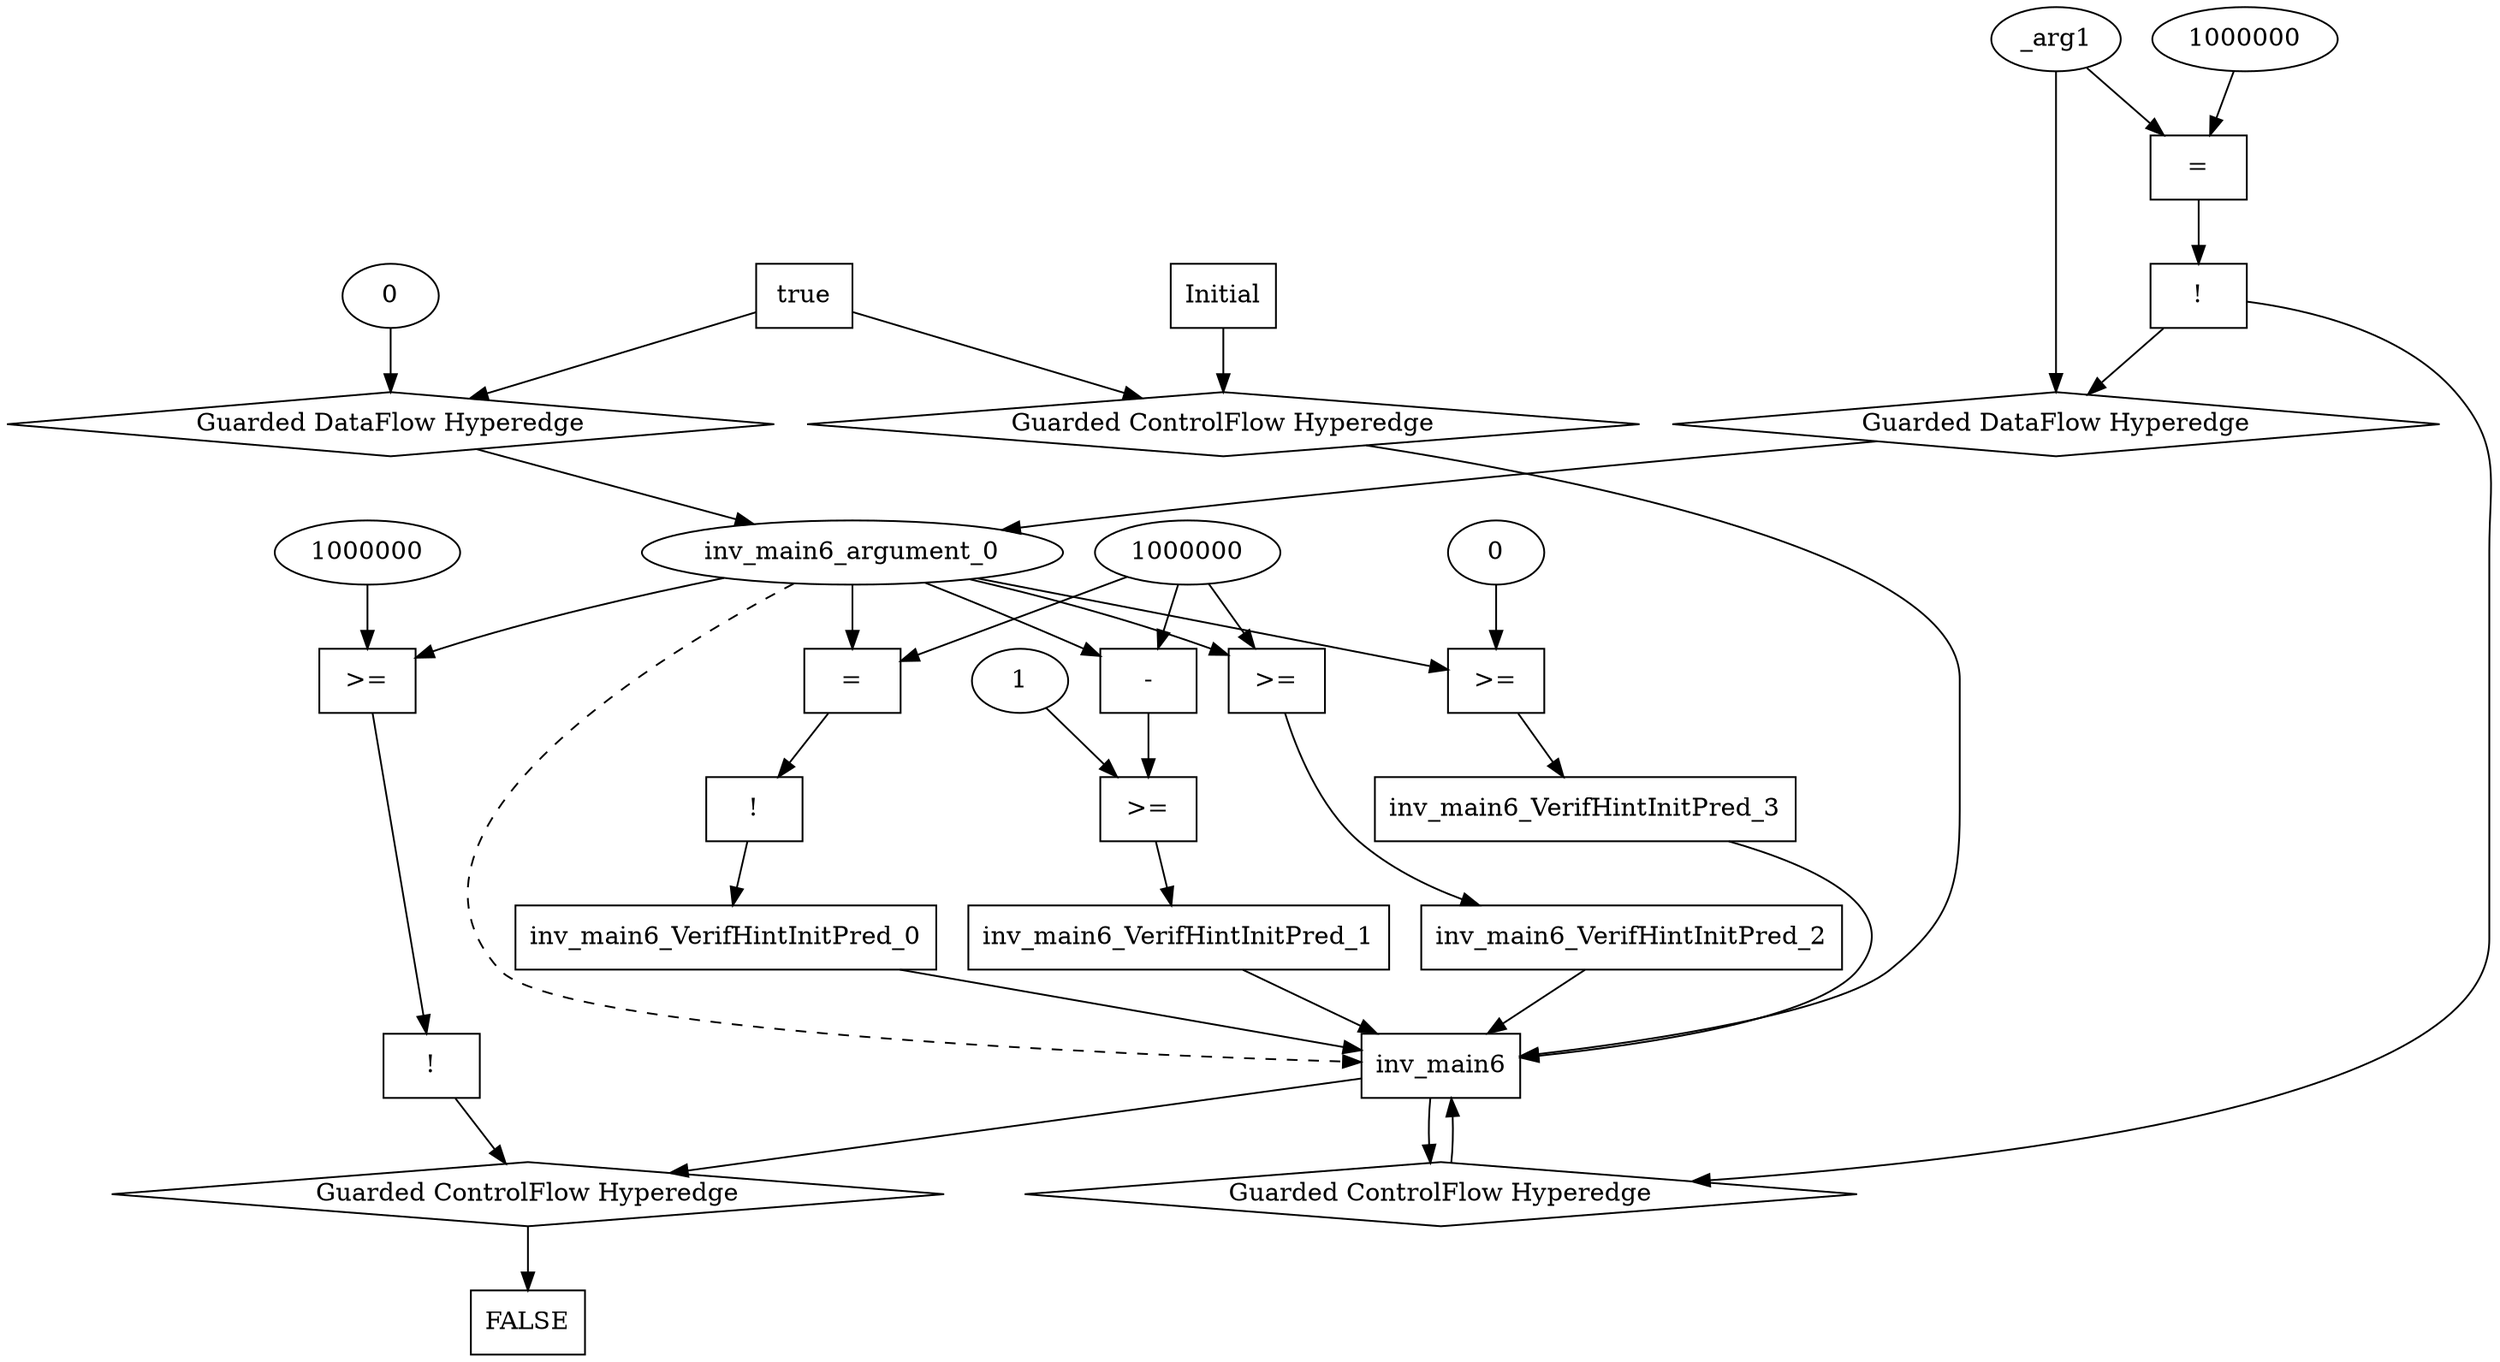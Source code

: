 digraph dag {
inv_main6 [label="inv_main6" shape="rect"];
FALSE [label="FALSE" shape="rect"];
Initial [label="Initial" shape="rect"];
ControlFowHyperEdge_0 [label="Guarded ControlFlow Hyperedge" shape="diamond"];
Initial -> ControlFowHyperEdge_0[label=""]
ControlFowHyperEdge_0 -> inv_main6[label=""]
ControlFowHyperEdge_1 [label="Guarded ControlFlow Hyperedge" shape="diamond"];
inv_main6 -> ControlFowHyperEdge_1[label=""]
ControlFowHyperEdge_1 -> inv_main6[label=""]
ControlFowHyperEdge_2 [label="Guarded ControlFlow Hyperedge" shape="diamond"];
inv_main6 -> ControlFowHyperEdge_2[label=""]
ControlFowHyperEdge_2 -> FALSE[label=""]
inv_main6_argument_0 [label="inv_main6_argument_0" shape="oval"];
inv_main6_argument_0 -> inv_main6[label="" style="dashed"]

true_0 [label="true" shape="rect"];
true_0->ControlFowHyperEdge_0 [label=""];
xxxinv_main6___Initial_0xxxdataFlow_0_node_0 [label="0"];

xxxinv_main6___Initial_0xxxdataFlow_0_node_0->DataFowHyperEdge_0_inv_main6_argument_0 [label=""];
xxxinv_main6___inv_main6_1xxxguard_0_node_0 [label="!" shape="rect"];
xxxinv_main6___inv_main6_1xxxguard_0_node_1 [label="=" shape="rect"];
xxxinv_main6___inv_main6_1xxxguard_0_node_3 [label="1000000"];
xxxinv_main6___inv_main6_1xxxguard_0_node_1->xxxinv_main6___inv_main6_1xxxguard_0_node_0
xxxinv_main6___inv_main6_1xxxdataFlow_0_node_0->xxxinv_main6___inv_main6_1xxxguard_0_node_1
xxxinv_main6___inv_main6_1xxxguard_0_node_3->xxxinv_main6___inv_main6_1xxxguard_0_node_1

xxxinv_main6___inv_main6_1xxxguard_0_node_0->ControlFowHyperEdge_1 [label=""];
xxxinv_main6___inv_main6_1xxxdataFlow_0_node_0 [label="_arg1"];

xxxinv_main6___inv_main6_1xxxdataFlow_0_node_0->DataFowHyperEdge_1_inv_main6_argument_0 [label=""];
xxxFALSE___inv_main6_2xxxguard_0_node_0 [label="!" shape="rect"];
xxxFALSE___inv_main6_2xxxguard_0_node_1 [label=">=" shape="rect"];
xxxFALSE___inv_main6_2xxxguard_0_node_2 [label="1000000"];
xxxFALSE___inv_main6_2xxxguard_0_node_1->xxxFALSE___inv_main6_2xxxguard_0_node_0
xxxFALSE___inv_main6_2xxxguard_0_node_2->xxxFALSE___inv_main6_2xxxguard_0_node_1
inv_main6_argument_0->xxxFALSE___inv_main6_2xxxguard_0_node_1

xxxFALSE___inv_main6_2xxxguard_0_node_0->ControlFowHyperEdge_2 [label=""];
DataFowHyperEdge_0_inv_main6_argument_0 [label="Guarded DataFlow Hyperedge" shape="diamond"];
DataFowHyperEdge_0_inv_main6_argument_0 -> inv_main6_argument_0[label=""]
true_0->DataFowHyperEdge_0_inv_main6_argument_0 [label=""];
DataFowHyperEdge_1_inv_main6_argument_0 [label="Guarded DataFlow Hyperedge" shape="diamond"];
DataFowHyperEdge_1_inv_main6_argument_0 -> inv_main6_argument_0[label=""]
xxxinv_main6___inv_main6_1xxxguard_0_node_0 -> DataFowHyperEdge_1_inv_main6_argument_0[label=""]




inv_main6_VerifHintInitPred_0 [label="inv_main6_VerifHintInitPred_0" shape="rect"];
inv_main6predicate_0_node_0 -> inv_main6_VerifHintInitPred_0[label="" ];
inv_main6_VerifHintInitPred_0 -> inv_main6[label="" ];
inv_main6predicate_0_node_0 [label="!" shape="rect"];
inv_main6predicate_0_node_1 [label="=" shape="rect"];
inv_main6_argument_0 [label="inv_main6_argument_0"];
inv_main6predicate_0_node_3 [label="1000000"];
inv_main6predicate_0_node_1->inv_main6predicate_0_node_0
inv_main6predicate_0_node_3->inv_main6predicate_0_node_1
inv_main6_argument_0->inv_main6predicate_0_node_1

inv_main6_VerifHintInitPred_1 [label="inv_main6_VerifHintInitPred_1" shape="rect"];
inv_main6predicate_1_node_0 -> inv_main6_VerifHintInitPred_1[label="" ];
inv_main6_VerifHintInitPred_1 -> inv_main6[label="" ];
inv_main6predicate_1_node_0 [label=">=" shape="rect"];
inv_main6predicate_1_node_1 [label="-" shape="rect"];
inv_main6_argument_0 [label="inv_main6_argument_0"];
inv_main6predicate_1_node_4 [label="1"];
inv_main6predicate_1_node_1->inv_main6predicate_1_node_0
inv_main6predicate_1_node_4->inv_main6predicate_1_node_0
inv_main6predicate_0_node_3->inv_main6predicate_1_node_1
inv_main6_argument_0->inv_main6predicate_1_node_1

inv_main6_VerifHintInitPred_2 [label="inv_main6_VerifHintInitPred_2" shape="rect"];
inv_main6predicate_2_node_0 -> inv_main6_VerifHintInitPred_2[label="" ];
inv_main6_VerifHintInitPred_2 -> inv_main6[label="" ];
inv_main6predicate_2_node_0 [label=">=" shape="rect"];
inv_main6_argument_0 [label="inv_main6_argument_0"];
inv_main6predicate_0_node_3->inv_main6predicate_2_node_0
inv_main6_argument_0->inv_main6predicate_2_node_0

inv_main6_VerifHintInitPred_3 [label="inv_main6_VerifHintInitPred_3" shape="rect"];
inv_main6predicate_3_node_0 -> inv_main6_VerifHintInitPred_3[label="" ];
inv_main6_VerifHintInitPred_3 -> inv_main6[label="" ];
inv_main6predicate_3_node_0 [label=">=" shape="rect"];
inv_main6_argument_0 [label="inv_main6_argument_0"];
inv_main6predicate_3_node_2 [label="0"];
inv_main6predicate_3_node_2->inv_main6predicate_3_node_0
inv_main6_argument_0->inv_main6predicate_3_node_0

}
